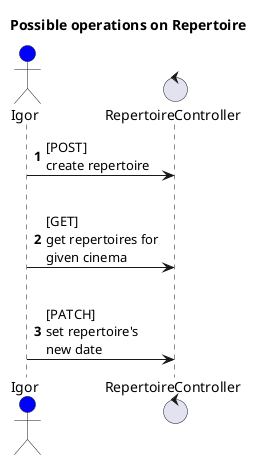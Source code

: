 @startuml
title Possible operations on Repertoire
actor Igor #blue
control RepertoireController
autonumber
Igor -> RepertoireController: [POST]\ncreate repertoire
|||
Igor -> RepertoireController: [GET]\nget repertoires for\ngiven cinema
|||
Igor -> RepertoireController: [PATCH]\nset repertoire's \nnew date
@enduml